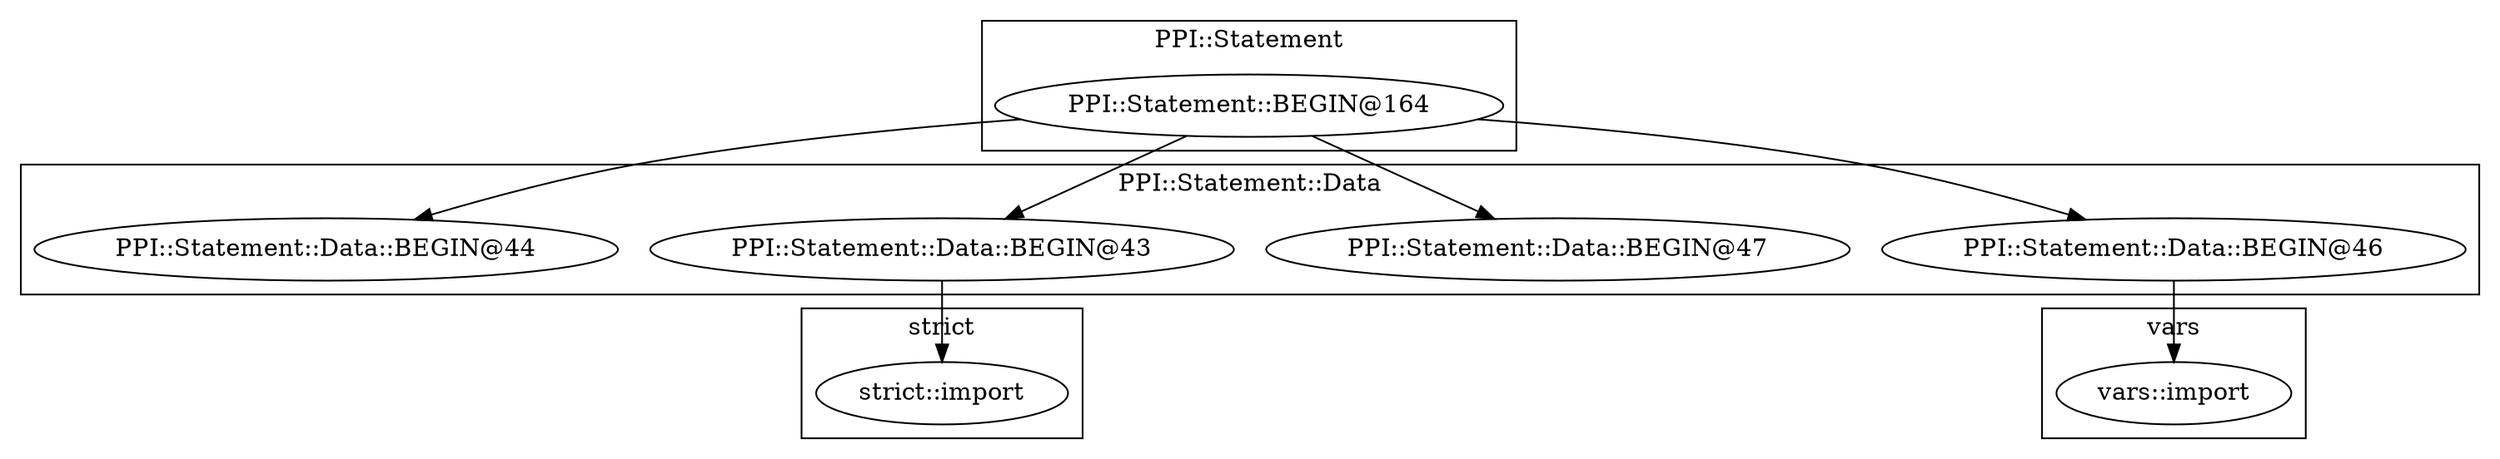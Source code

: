 digraph {
graph [overlap=false]
subgraph cluster_PPI_Statement {
	label="PPI::Statement";
	"PPI::Statement::BEGIN@164";
}
subgraph cluster_PPI_Statement_Data {
	label="PPI::Statement::Data";
	"PPI::Statement::Data::BEGIN@43";
	"PPI::Statement::Data::BEGIN@47";
	"PPI::Statement::Data::BEGIN@46";
	"PPI::Statement::Data::BEGIN@44";
}
subgraph cluster_vars {
	label="vars";
	"vars::import";
}
subgraph cluster_strict {
	label="strict";
	"strict::import";
}
"PPI::Statement::BEGIN@164" -> "PPI::Statement::Data::BEGIN@47";
"PPI::Statement::BEGIN@164" -> "PPI::Statement::Data::BEGIN@44";
"PPI::Statement::Data::BEGIN@43" -> "strict::import";
"PPI::Statement::Data::BEGIN@46" -> "vars::import";
"PPI::Statement::BEGIN@164" -> "PPI::Statement::Data::BEGIN@46";
"PPI::Statement::BEGIN@164" -> "PPI::Statement::Data::BEGIN@43";
}
